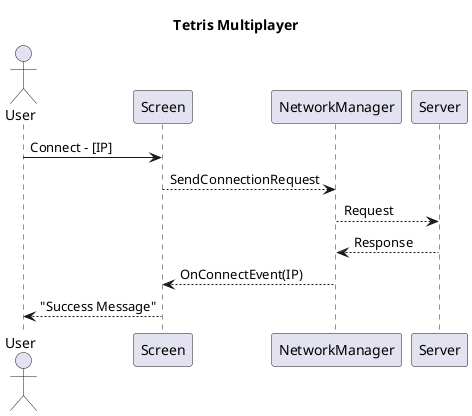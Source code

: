 @startuml
title Tetris Multiplayer

actor User
participant "Screen" as screen
participant "NetworkManager" as network
participant "Server" as server

User -> screen : Connect - [IP]

screen --> network : SendConnectionRequest
network --> server : Request
server --> network : Response
network --> screen : OnConnectEvent(IP)
screen --> User : "Success Message"

@enduml

